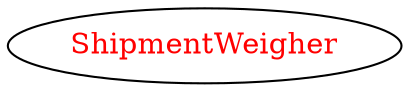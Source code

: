 digraph dependencyGraph {
 concentrate=true;
 ranksep="2.0";
 rankdir="LR"; 
 splines="ortho";
"ShipmentWeigher" [fontcolor="red"];
}